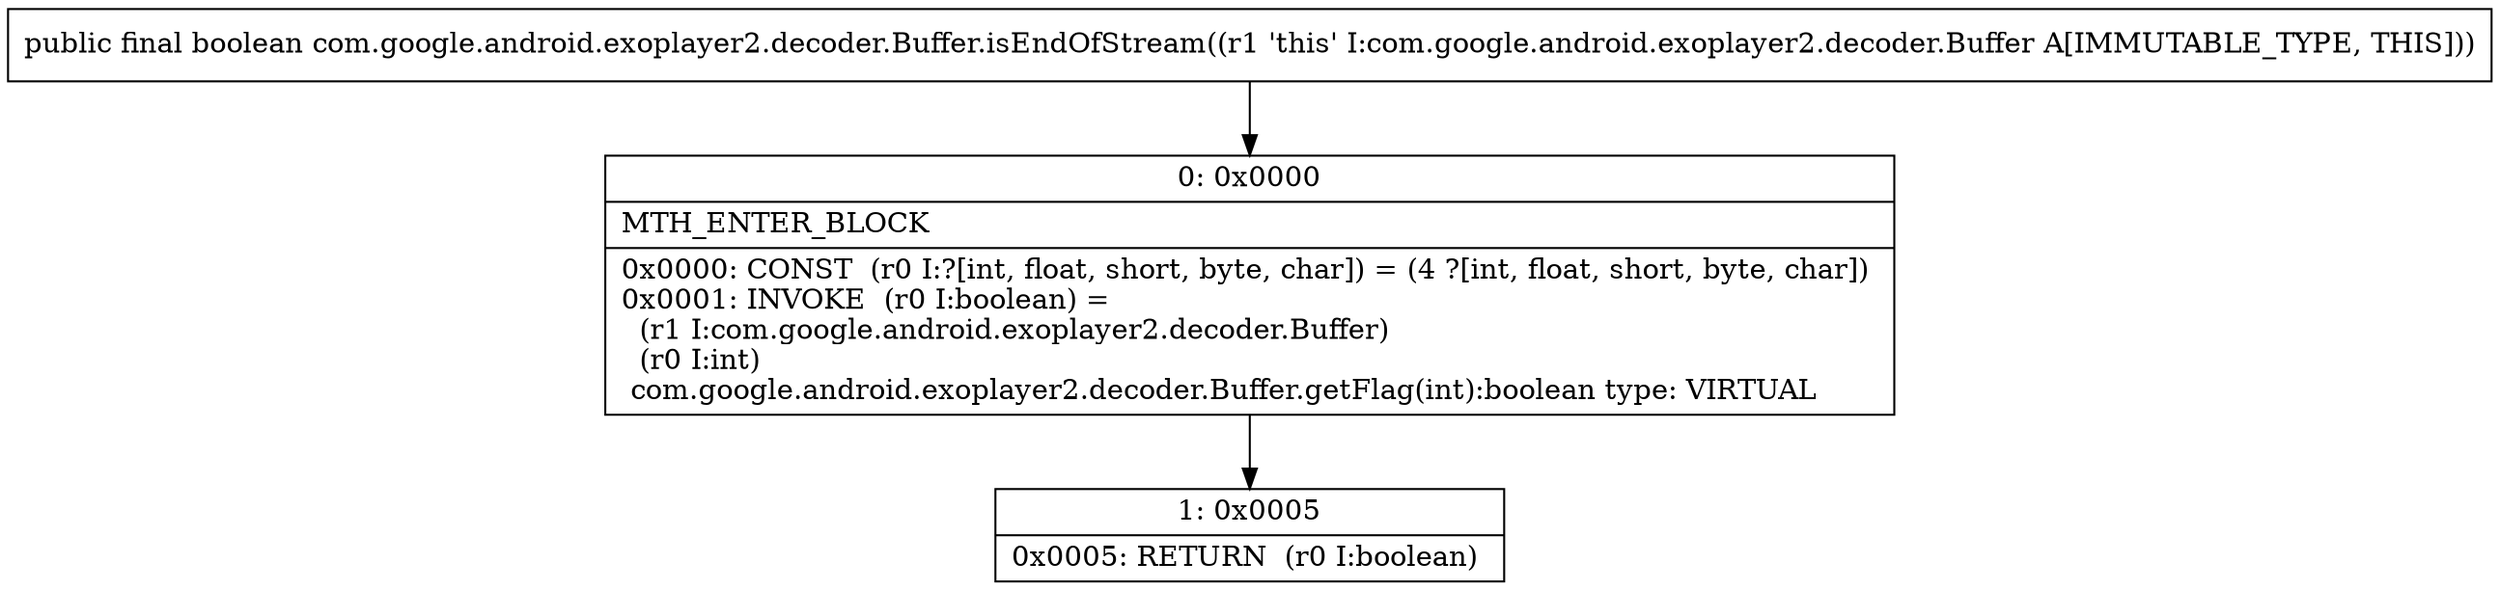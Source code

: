 digraph "CFG forcom.google.android.exoplayer2.decoder.Buffer.isEndOfStream()Z" {
Node_0 [shape=record,label="{0\:\ 0x0000|MTH_ENTER_BLOCK\l|0x0000: CONST  (r0 I:?[int, float, short, byte, char]) = (4 ?[int, float, short, byte, char]) \l0x0001: INVOKE  (r0 I:boolean) = \l  (r1 I:com.google.android.exoplayer2.decoder.Buffer)\l  (r0 I:int)\l com.google.android.exoplayer2.decoder.Buffer.getFlag(int):boolean type: VIRTUAL \l}"];
Node_1 [shape=record,label="{1\:\ 0x0005|0x0005: RETURN  (r0 I:boolean) \l}"];
MethodNode[shape=record,label="{public final boolean com.google.android.exoplayer2.decoder.Buffer.isEndOfStream((r1 'this' I:com.google.android.exoplayer2.decoder.Buffer A[IMMUTABLE_TYPE, THIS])) }"];
MethodNode -> Node_0;
Node_0 -> Node_1;
}

